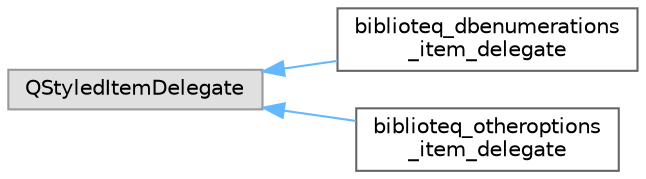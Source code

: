 digraph "Graphical Class Hierarchy"
{
 // LATEX_PDF_SIZE
  bgcolor="transparent";
  edge [fontname=Helvetica,fontsize=10,labelfontname=Helvetica,labelfontsize=10];
  node [fontname=Helvetica,fontsize=10,shape=box,height=0.2,width=0.4];
  rankdir="LR";
  Node0 [id="Node000000",label="QStyledItemDelegate",height=0.2,width=0.4,color="grey60", fillcolor="#E0E0E0", style="filled",tooltip=" "];
  Node0 -> Node1 [id="edge43_Node000000_Node000001",dir="back",color="steelblue1",style="solid",tooltip=" "];
  Node1 [id="Node000001",label="biblioteq_dbenumerations\l_item_delegate",height=0.2,width=0.4,color="grey40", fillcolor="white", style="filled",URL="$classbiblioteq__dbenumerations__item__delegate.html",tooltip=" "];
  Node0 -> Node2 [id="edge44_Node000000_Node000002",dir="back",color="steelblue1",style="solid",tooltip=" "];
  Node2 [id="Node000002",label="biblioteq_otheroptions\l_item_delegate",height=0.2,width=0.4,color="grey40", fillcolor="white", style="filled",URL="$classbiblioteq__otheroptions__item__delegate.html",tooltip=" "];
}
